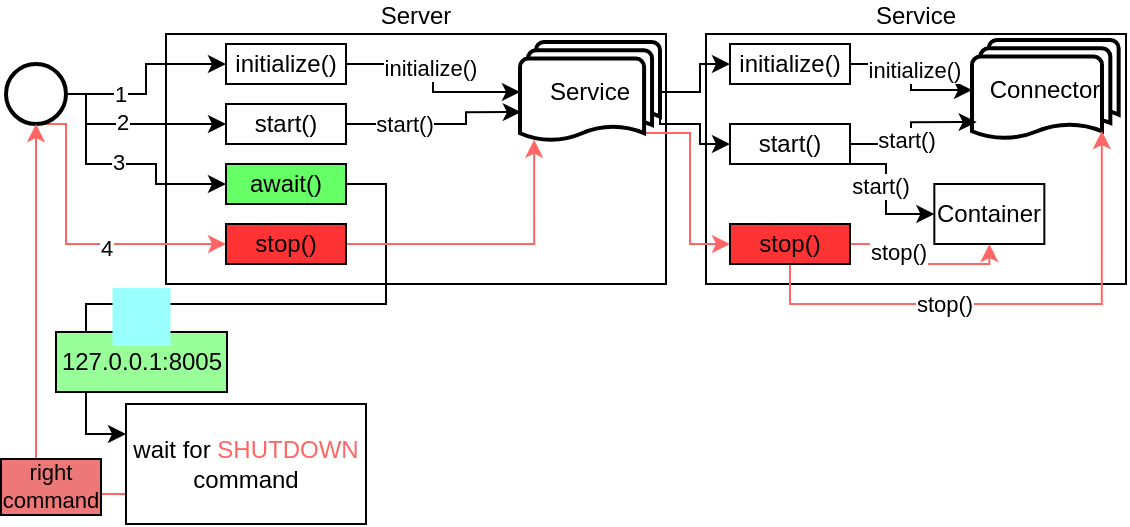 <mxfile version="21.6.9" type="github">
  <diagram name="Page-1" id="RGPIr1wrDUvihKfxkjkZ">
    <mxGraphModel dx="724" dy="396" grid="1" gridSize="10" guides="1" tooltips="1" connect="1" arrows="1" fold="1" page="1" pageScale="1" pageWidth="583" pageHeight="827" math="0" shadow="0">
      <root>
        <mxCell id="0" />
        <mxCell id="1" parent="0" />
        <mxCell id="CKgBWqstjb496e2li2lu-30" value="Service" style="rounded=0;whiteSpace=wrap;html=1;labelPosition=center;verticalLabelPosition=top;align=center;verticalAlign=bottom;" vertex="1" parent="1">
          <mxGeometry x="360" y="35" width="210" height="125" as="geometry" />
        </mxCell>
        <mxCell id="CKgBWqstjb496e2li2lu-2" value="Server" style="rounded=0;whiteSpace=wrap;html=1;labelPosition=center;verticalLabelPosition=top;align=center;verticalAlign=bottom;" vertex="1" parent="1">
          <mxGeometry x="90" y="35" width="250" height="125" as="geometry" />
        </mxCell>
        <mxCell id="CKgBWqstjb496e2li2lu-6" style="edgeStyle=orthogonalEdgeStyle;rounded=0;orthogonalLoop=1;jettySize=auto;html=1;exitX=1;exitY=0.5;exitDx=0;exitDy=0;exitPerimeter=0;entryX=0;entryY=0.5;entryDx=0;entryDy=0;" edge="1" parent="1" source="CKgBWqstjb496e2li2lu-1" target="CKgBWqstjb496e2li2lu-3">
          <mxGeometry relative="1" as="geometry" />
        </mxCell>
        <mxCell id="CKgBWqstjb496e2li2lu-7" value="1" style="edgeLabel;html=1;align=center;verticalAlign=middle;resizable=0;points=[];" vertex="1" connectable="0" parent="CKgBWqstjb496e2li2lu-6">
          <mxGeometry x="-0.518" y="-3" relative="1" as="geometry">
            <mxPoint x="4" y="-3" as="offset" />
          </mxGeometry>
        </mxCell>
        <mxCell id="CKgBWqstjb496e2li2lu-8" style="edgeStyle=orthogonalEdgeStyle;rounded=0;orthogonalLoop=1;jettySize=auto;html=1;exitX=1;exitY=0.5;exitDx=0;exitDy=0;exitPerimeter=0;entryX=0;entryY=0.5;entryDx=0;entryDy=0;" edge="1" parent="1" source="CKgBWqstjb496e2li2lu-1" target="CKgBWqstjb496e2li2lu-4">
          <mxGeometry relative="1" as="geometry">
            <Array as="points">
              <mxPoint x="50" y="80" />
            </Array>
          </mxGeometry>
        </mxCell>
        <mxCell id="CKgBWqstjb496e2li2lu-9" value="2" style="edgeLabel;html=1;align=center;verticalAlign=middle;resizable=0;points=[];" vertex="1" connectable="0" parent="CKgBWqstjb496e2li2lu-8">
          <mxGeometry x="-0.1" y="1" relative="1" as="geometry">
            <mxPoint as="offset" />
          </mxGeometry>
        </mxCell>
        <mxCell id="CKgBWqstjb496e2li2lu-10" style="edgeStyle=orthogonalEdgeStyle;rounded=0;orthogonalLoop=1;jettySize=auto;html=1;exitX=1;exitY=0.5;exitDx=0;exitDy=0;exitPerimeter=0;entryX=0;entryY=0.5;entryDx=0;entryDy=0;" edge="1" parent="1" source="CKgBWqstjb496e2li2lu-1" target="CKgBWqstjb496e2li2lu-5">
          <mxGeometry relative="1" as="geometry">
            <Array as="points">
              <mxPoint x="50" y="100" />
              <mxPoint x="85" y="100" />
              <mxPoint x="85" y="110" />
            </Array>
          </mxGeometry>
        </mxCell>
        <mxCell id="CKgBWqstjb496e2li2lu-11" value="3" style="edgeLabel;html=1;align=center;verticalAlign=middle;resizable=0;points=[];" vertex="1" connectable="0" parent="CKgBWqstjb496e2li2lu-10">
          <mxGeometry x="-0.023" y="1" relative="1" as="geometry">
            <mxPoint as="offset" />
          </mxGeometry>
        </mxCell>
        <mxCell id="CKgBWqstjb496e2li2lu-28" style="edgeStyle=orthogonalEdgeStyle;rounded=0;orthogonalLoop=1;jettySize=auto;html=1;exitX=0.5;exitY=1;exitDx=0;exitDy=0;exitPerimeter=0;entryX=0;entryY=0.5;entryDx=0;entryDy=0;strokeColor=#FF6666;" edge="1" parent="1" source="CKgBWqstjb496e2li2lu-1" target="CKgBWqstjb496e2li2lu-17">
          <mxGeometry relative="1" as="geometry">
            <Array as="points">
              <mxPoint x="40" y="80" />
              <mxPoint x="40" y="140" />
            </Array>
          </mxGeometry>
        </mxCell>
        <mxCell id="CKgBWqstjb496e2li2lu-29" value="4" style="edgeLabel;html=1;align=center;verticalAlign=middle;resizable=0;points=[];" vertex="1" connectable="0" parent="CKgBWqstjb496e2li2lu-28">
          <mxGeometry x="0.219" y="-2" relative="1" as="geometry">
            <mxPoint as="offset" />
          </mxGeometry>
        </mxCell>
        <mxCell id="CKgBWqstjb496e2li2lu-1" value="" style="strokeWidth=2;html=1;shape=mxgraph.flowchart.start_2;whiteSpace=wrap;" vertex="1" parent="1">
          <mxGeometry x="10" y="50" width="30" height="30" as="geometry" />
        </mxCell>
        <mxCell id="CKgBWqstjb496e2li2lu-13" style="edgeStyle=orthogonalEdgeStyle;rounded=0;orthogonalLoop=1;jettySize=auto;html=1;exitX=1;exitY=0.5;exitDx=0;exitDy=0;entryX=0;entryY=0.5;entryDx=0;entryDy=0;entryPerimeter=0;" edge="1" parent="1" source="CKgBWqstjb496e2li2lu-3" target="CKgBWqstjb496e2li2lu-12">
          <mxGeometry relative="1" as="geometry" />
        </mxCell>
        <mxCell id="CKgBWqstjb496e2li2lu-14" value="initialize()" style="edgeLabel;html=1;align=center;verticalAlign=middle;resizable=0;points=[];" vertex="1" connectable="0" parent="CKgBWqstjb496e2li2lu-13">
          <mxGeometry x="-0.103" y="-2" relative="1" as="geometry">
            <mxPoint as="offset" />
          </mxGeometry>
        </mxCell>
        <mxCell id="CKgBWqstjb496e2li2lu-3" value="initialize()" style="text;html=1;strokeColor=default;fillColor=none;align=center;verticalAlign=middle;whiteSpace=wrap;rounded=0;" vertex="1" parent="1">
          <mxGeometry x="120" y="40" width="60" height="20" as="geometry" />
        </mxCell>
        <mxCell id="CKgBWqstjb496e2li2lu-15" style="edgeStyle=orthogonalEdgeStyle;rounded=0;orthogonalLoop=1;jettySize=auto;html=1;exitX=1;exitY=0.5;exitDx=0;exitDy=0;entryX=0.006;entryY=0.701;entryDx=0;entryDy=0;entryPerimeter=0;" edge="1" parent="1" source="CKgBWqstjb496e2li2lu-4" target="CKgBWqstjb496e2li2lu-12">
          <mxGeometry relative="1" as="geometry">
            <Array as="points">
              <mxPoint x="240" y="80" />
              <mxPoint x="240" y="74" />
            </Array>
          </mxGeometry>
        </mxCell>
        <mxCell id="CKgBWqstjb496e2li2lu-16" value="start()" style="edgeLabel;html=1;align=center;verticalAlign=middle;resizable=0;points=[];" vertex="1" connectable="0" parent="CKgBWqstjb496e2li2lu-15">
          <mxGeometry x="-0.391" relative="1" as="geometry">
            <mxPoint as="offset" />
          </mxGeometry>
        </mxCell>
        <mxCell id="CKgBWqstjb496e2li2lu-4" value="start()" style="text;html=1;strokeColor=default;fillColor=none;align=center;verticalAlign=middle;whiteSpace=wrap;rounded=0;" vertex="1" parent="1">
          <mxGeometry x="120" y="70" width="60" height="20" as="geometry" />
        </mxCell>
        <mxCell id="CKgBWqstjb496e2li2lu-20" style="edgeStyle=orthogonalEdgeStyle;rounded=0;orthogonalLoop=1;jettySize=auto;html=1;exitX=1;exitY=0.5;exitDx=0;exitDy=0;entryX=0;entryY=0.25;entryDx=0;entryDy=0;" edge="1" parent="1" source="CKgBWqstjb496e2li2lu-5" target="CKgBWqstjb496e2li2lu-23">
          <mxGeometry relative="1" as="geometry">
            <mxPoint x="450" y="110.207" as="targetPoint" />
          </mxGeometry>
        </mxCell>
        <mxCell id="CKgBWqstjb496e2li2lu-5" value="await()" style="text;html=1;strokeColor=default;fillColor=#66FF66;align=center;verticalAlign=middle;whiteSpace=wrap;rounded=0;" vertex="1" parent="1">
          <mxGeometry x="120" y="100" width="60" height="20" as="geometry" />
        </mxCell>
        <mxCell id="CKgBWqstjb496e2li2lu-32" style="edgeStyle=orthogonalEdgeStyle;rounded=0;orthogonalLoop=1;jettySize=auto;html=1;exitX=1;exitY=0.5;exitDx=0;exitDy=0;exitPerimeter=0;" edge="1" parent="1" source="CKgBWqstjb496e2li2lu-12" target="CKgBWqstjb496e2li2lu-31">
          <mxGeometry relative="1" as="geometry" />
        </mxCell>
        <mxCell id="CKgBWqstjb496e2li2lu-40" style="edgeStyle=orthogonalEdgeStyle;rounded=0;orthogonalLoop=1;jettySize=auto;html=1;exitX=1;exitY=0.5;exitDx=0;exitDy=0;exitPerimeter=0;entryX=0;entryY=0.5;entryDx=0;entryDy=0;" edge="1" parent="1" source="CKgBWqstjb496e2li2lu-12" target="CKgBWqstjb496e2li2lu-39">
          <mxGeometry relative="1" as="geometry">
            <Array as="points">
              <mxPoint x="337" y="80" />
              <mxPoint x="357" y="80" />
              <mxPoint x="357" y="90" />
            </Array>
          </mxGeometry>
        </mxCell>
        <mxCell id="CKgBWqstjb496e2li2lu-49" style="edgeStyle=orthogonalEdgeStyle;rounded=0;orthogonalLoop=1;jettySize=auto;html=1;exitX=0.885;exitY=0.91;exitDx=0;exitDy=0;exitPerimeter=0;entryX=0;entryY=0.5;entryDx=0;entryDy=0;strokeColor=#FF6666;" edge="1" parent="1" source="CKgBWqstjb496e2li2lu-12" target="CKgBWqstjb496e2li2lu-48">
          <mxGeometry relative="1" as="geometry">
            <Array as="points">
              <mxPoint x="352" y="84" />
              <mxPoint x="352" y="140" />
            </Array>
          </mxGeometry>
        </mxCell>
        <mxCell id="CKgBWqstjb496e2li2lu-12" value="Service" style="strokeWidth=2;html=1;shape=mxgraph.flowchart.multi-document;whiteSpace=wrap;" vertex="1" parent="1">
          <mxGeometry x="267" y="39" width="70" height="50" as="geometry" />
        </mxCell>
        <mxCell id="CKgBWqstjb496e2li2lu-47" style="edgeStyle=orthogonalEdgeStyle;rounded=0;orthogonalLoop=1;jettySize=auto;html=1;exitX=1;exitY=0.5;exitDx=0;exitDy=0;entryX=0.101;entryY=0.977;entryDx=0;entryDy=0;entryPerimeter=0;strokeColor=#FF6666;" edge="1" parent="1" source="CKgBWqstjb496e2li2lu-17" target="CKgBWqstjb496e2li2lu-12">
          <mxGeometry relative="1" as="geometry" />
        </mxCell>
        <mxCell id="CKgBWqstjb496e2li2lu-17" value="stop()" style="text;html=1;strokeColor=default;fillColor=#FF3333;align=center;verticalAlign=middle;whiteSpace=wrap;rounded=0;gradientColor=none;gradientDirection=north;" vertex="1" parent="1">
          <mxGeometry x="120" y="130" width="60" height="20" as="geometry" />
        </mxCell>
        <mxCell id="CKgBWqstjb496e2li2lu-25" style="edgeStyle=orthogonalEdgeStyle;rounded=0;orthogonalLoop=1;jettySize=auto;html=1;exitX=0;exitY=0.75;exitDx=0;exitDy=0;entryX=0.5;entryY=1;entryDx=0;entryDy=0;entryPerimeter=0;strokeColor=#FF6666;" edge="1" parent="1" source="CKgBWqstjb496e2li2lu-23" target="CKgBWqstjb496e2li2lu-1">
          <mxGeometry relative="1" as="geometry" />
        </mxCell>
        <mxCell id="CKgBWqstjb496e2li2lu-26" value="right &lt;br&gt;command" style="edgeLabel;html=1;align=center;verticalAlign=middle;resizable=0;points=[];labelBorderColor=default;labelBackgroundColor=#ee7777;" vertex="1" connectable="0" parent="CKgBWqstjb496e2li2lu-25">
          <mxGeometry x="-0.523" relative="1" as="geometry">
            <mxPoint x="7" y="6" as="offset" />
          </mxGeometry>
        </mxCell>
        <mxCell id="CKgBWqstjb496e2li2lu-23" value="wait for &lt;font color=&quot;#ff6666&quot;&gt;SHUTDOWN&lt;/font&gt; command" style="rounded=0;whiteSpace=wrap;html=1;" vertex="1" parent="1">
          <mxGeometry x="70" y="220" width="120" height="60" as="geometry" />
        </mxCell>
        <mxCell id="CKgBWqstjb496e2li2lu-24" value="" style="group" vertex="1" connectable="0" parent="1">
          <mxGeometry x="35" y="162" width="85.5" height="52" as="geometry" />
        </mxCell>
        <mxCell id="CKgBWqstjb496e2li2lu-22" value="127.0.0.1:8005" style="text;html=1;strokeColor=default;fillColor=#99FF99;align=center;verticalAlign=middle;whiteSpace=wrap;rounded=0;" vertex="1" parent="CKgBWqstjb496e2li2lu-24">
          <mxGeometry y="22" width="85.5" height="30" as="geometry" />
        </mxCell>
        <mxCell id="CKgBWqstjb496e2li2lu-18" value="" style="shape=image;html=1;verticalAlign=top;verticalLabelPosition=bottom;labelBackgroundColor=#ffffff;imageAspect=0;aspect=fixed;image=https://cdn2.iconfinder.com/data/icons/essential-web-1-1/50/headset-customer-service-support-listen-128.png;imageBackground=#99FFFF;" vertex="1" parent="CKgBWqstjb496e2li2lu-24">
          <mxGeometry x="28.25" width="29" height="29" as="geometry" />
        </mxCell>
        <mxCell id="CKgBWqstjb496e2li2lu-36" style="edgeStyle=orthogonalEdgeStyle;rounded=0;orthogonalLoop=1;jettySize=auto;html=1;exitX=1;exitY=0.5;exitDx=0;exitDy=0;entryX=0;entryY=0.5;entryDx=0;entryDy=0;entryPerimeter=0;" edge="1" parent="1" source="CKgBWqstjb496e2li2lu-31" target="CKgBWqstjb496e2li2lu-33">
          <mxGeometry relative="1" as="geometry" />
        </mxCell>
        <mxCell id="CKgBWqstjb496e2li2lu-38" value="initialize()" style="edgeLabel;html=1;align=center;verticalAlign=middle;resizable=0;points=[];" vertex="1" connectable="0" parent="CKgBWqstjb496e2li2lu-36">
          <mxGeometry x="-0.482" y="-3" relative="1" as="geometry">
            <mxPoint x="13" as="offset" />
          </mxGeometry>
        </mxCell>
        <mxCell id="CKgBWqstjb496e2li2lu-31" value="initialize()" style="text;html=1;strokeColor=default;fillColor=none;align=center;verticalAlign=middle;whiteSpace=wrap;rounded=0;" vertex="1" parent="1">
          <mxGeometry x="372" y="40" width="60" height="20" as="geometry" />
        </mxCell>
        <mxCell id="CKgBWqstjb496e2li2lu-33" value="Connector" style="strokeWidth=2;html=1;shape=mxgraph.flowchart.multi-document;whiteSpace=wrap;" vertex="1" parent="1">
          <mxGeometry x="493" y="38" width="73.33" height="50" as="geometry" />
        </mxCell>
        <mxCell id="CKgBWqstjb496e2li2lu-41" style="edgeStyle=orthogonalEdgeStyle;rounded=0;orthogonalLoop=1;jettySize=auto;html=1;exitX=1;exitY=0.5;exitDx=0;exitDy=0;entryX=0.032;entryY=0.821;entryDx=0;entryDy=0;entryPerimeter=0;" edge="1" parent="1" source="CKgBWqstjb496e2li2lu-39" target="CKgBWqstjb496e2li2lu-33">
          <mxGeometry relative="1" as="geometry" />
        </mxCell>
        <mxCell id="CKgBWqstjb496e2li2lu-42" value="start()" style="edgeLabel;html=1;align=center;verticalAlign=middle;resizable=0;points=[];" vertex="1" connectable="0" parent="CKgBWqstjb496e2li2lu-41">
          <mxGeometry x="-0.521" y="2" relative="1" as="geometry">
            <mxPoint x="10" as="offset" />
          </mxGeometry>
        </mxCell>
        <mxCell id="CKgBWqstjb496e2li2lu-45" style="edgeStyle=orthogonalEdgeStyle;rounded=0;orthogonalLoop=1;jettySize=auto;html=1;exitX=1;exitY=1;exitDx=0;exitDy=0;entryX=0;entryY=0.5;entryDx=0;entryDy=0;" edge="1" parent="1" source="CKgBWqstjb496e2li2lu-39" target="CKgBWqstjb496e2li2lu-43">
          <mxGeometry relative="1" as="geometry">
            <Array as="points">
              <mxPoint x="450" y="100" />
              <mxPoint x="450" y="125" />
            </Array>
          </mxGeometry>
        </mxCell>
        <mxCell id="CKgBWqstjb496e2li2lu-46" value="start()" style="edgeLabel;html=1;align=center;verticalAlign=middle;resizable=0;points=[];" vertex="1" connectable="0" parent="CKgBWqstjb496e2li2lu-45">
          <mxGeometry x="-0.198" y="-3" relative="1" as="geometry">
            <mxPoint y="2" as="offset" />
          </mxGeometry>
        </mxCell>
        <mxCell id="CKgBWqstjb496e2li2lu-39" value="start()" style="text;html=1;strokeColor=default;fillColor=none;align=center;verticalAlign=middle;whiteSpace=wrap;rounded=0;" vertex="1" parent="1">
          <mxGeometry x="372" y="80" width="60" height="20" as="geometry" />
        </mxCell>
        <mxCell id="CKgBWqstjb496e2li2lu-43" value="Container" style="rounded=0;whiteSpace=wrap;html=1;" vertex="1" parent="1">
          <mxGeometry x="474.17" y="110" width="55" height="30" as="geometry" />
        </mxCell>
        <mxCell id="CKgBWqstjb496e2li2lu-52" style="edgeStyle=orthogonalEdgeStyle;rounded=0;orthogonalLoop=1;jettySize=auto;html=1;exitX=0.5;exitY=1;exitDx=0;exitDy=0;entryX=0.885;entryY=0.91;entryDx=0;entryDy=0;entryPerimeter=0;strokeColor=#FF6666;" edge="1" parent="1" source="CKgBWqstjb496e2li2lu-48" target="CKgBWqstjb496e2li2lu-33">
          <mxGeometry relative="1" as="geometry">
            <Array as="points">
              <mxPoint x="402" y="170" />
              <mxPoint x="558" y="170" />
            </Array>
          </mxGeometry>
        </mxCell>
        <mxCell id="CKgBWqstjb496e2li2lu-53" value="stop()" style="edgeLabel;html=1;align=center;verticalAlign=middle;resizable=0;points=[];" vertex="1" connectable="0" parent="CKgBWqstjb496e2li2lu-52">
          <mxGeometry x="-0.263" relative="1" as="geometry">
            <mxPoint as="offset" />
          </mxGeometry>
        </mxCell>
        <mxCell id="CKgBWqstjb496e2li2lu-56" style="edgeStyle=orthogonalEdgeStyle;rounded=0;orthogonalLoop=1;jettySize=auto;html=1;exitX=1;exitY=0.5;exitDx=0;exitDy=0;entryX=0.5;entryY=1;entryDx=0;entryDy=0;strokeColor=#FF6666;" edge="1" parent="1" source="CKgBWqstjb496e2li2lu-48" target="CKgBWqstjb496e2li2lu-43">
          <mxGeometry relative="1" as="geometry">
            <Array as="points">
              <mxPoint x="453" y="140" />
              <mxPoint x="453" y="150" />
              <mxPoint x="502" y="150" />
            </Array>
          </mxGeometry>
        </mxCell>
        <mxCell id="CKgBWqstjb496e2li2lu-57" value="stop()" style="edgeLabel;html=1;align=center;verticalAlign=middle;resizable=0;points=[];" vertex="1" connectable="0" parent="CKgBWqstjb496e2li2lu-56">
          <mxGeometry x="-0.439" y="-2" relative="1" as="geometry">
            <mxPoint x="5" as="offset" />
          </mxGeometry>
        </mxCell>
        <mxCell id="CKgBWqstjb496e2li2lu-48" value="stop()" style="text;html=1;strokeColor=default;fillColor=#FF3333;align=center;verticalAlign=middle;whiteSpace=wrap;rounded=0;gradientColor=none;gradientDirection=north;" vertex="1" parent="1">
          <mxGeometry x="372" y="130" width="60" height="20" as="geometry" />
        </mxCell>
      </root>
    </mxGraphModel>
  </diagram>
</mxfile>
